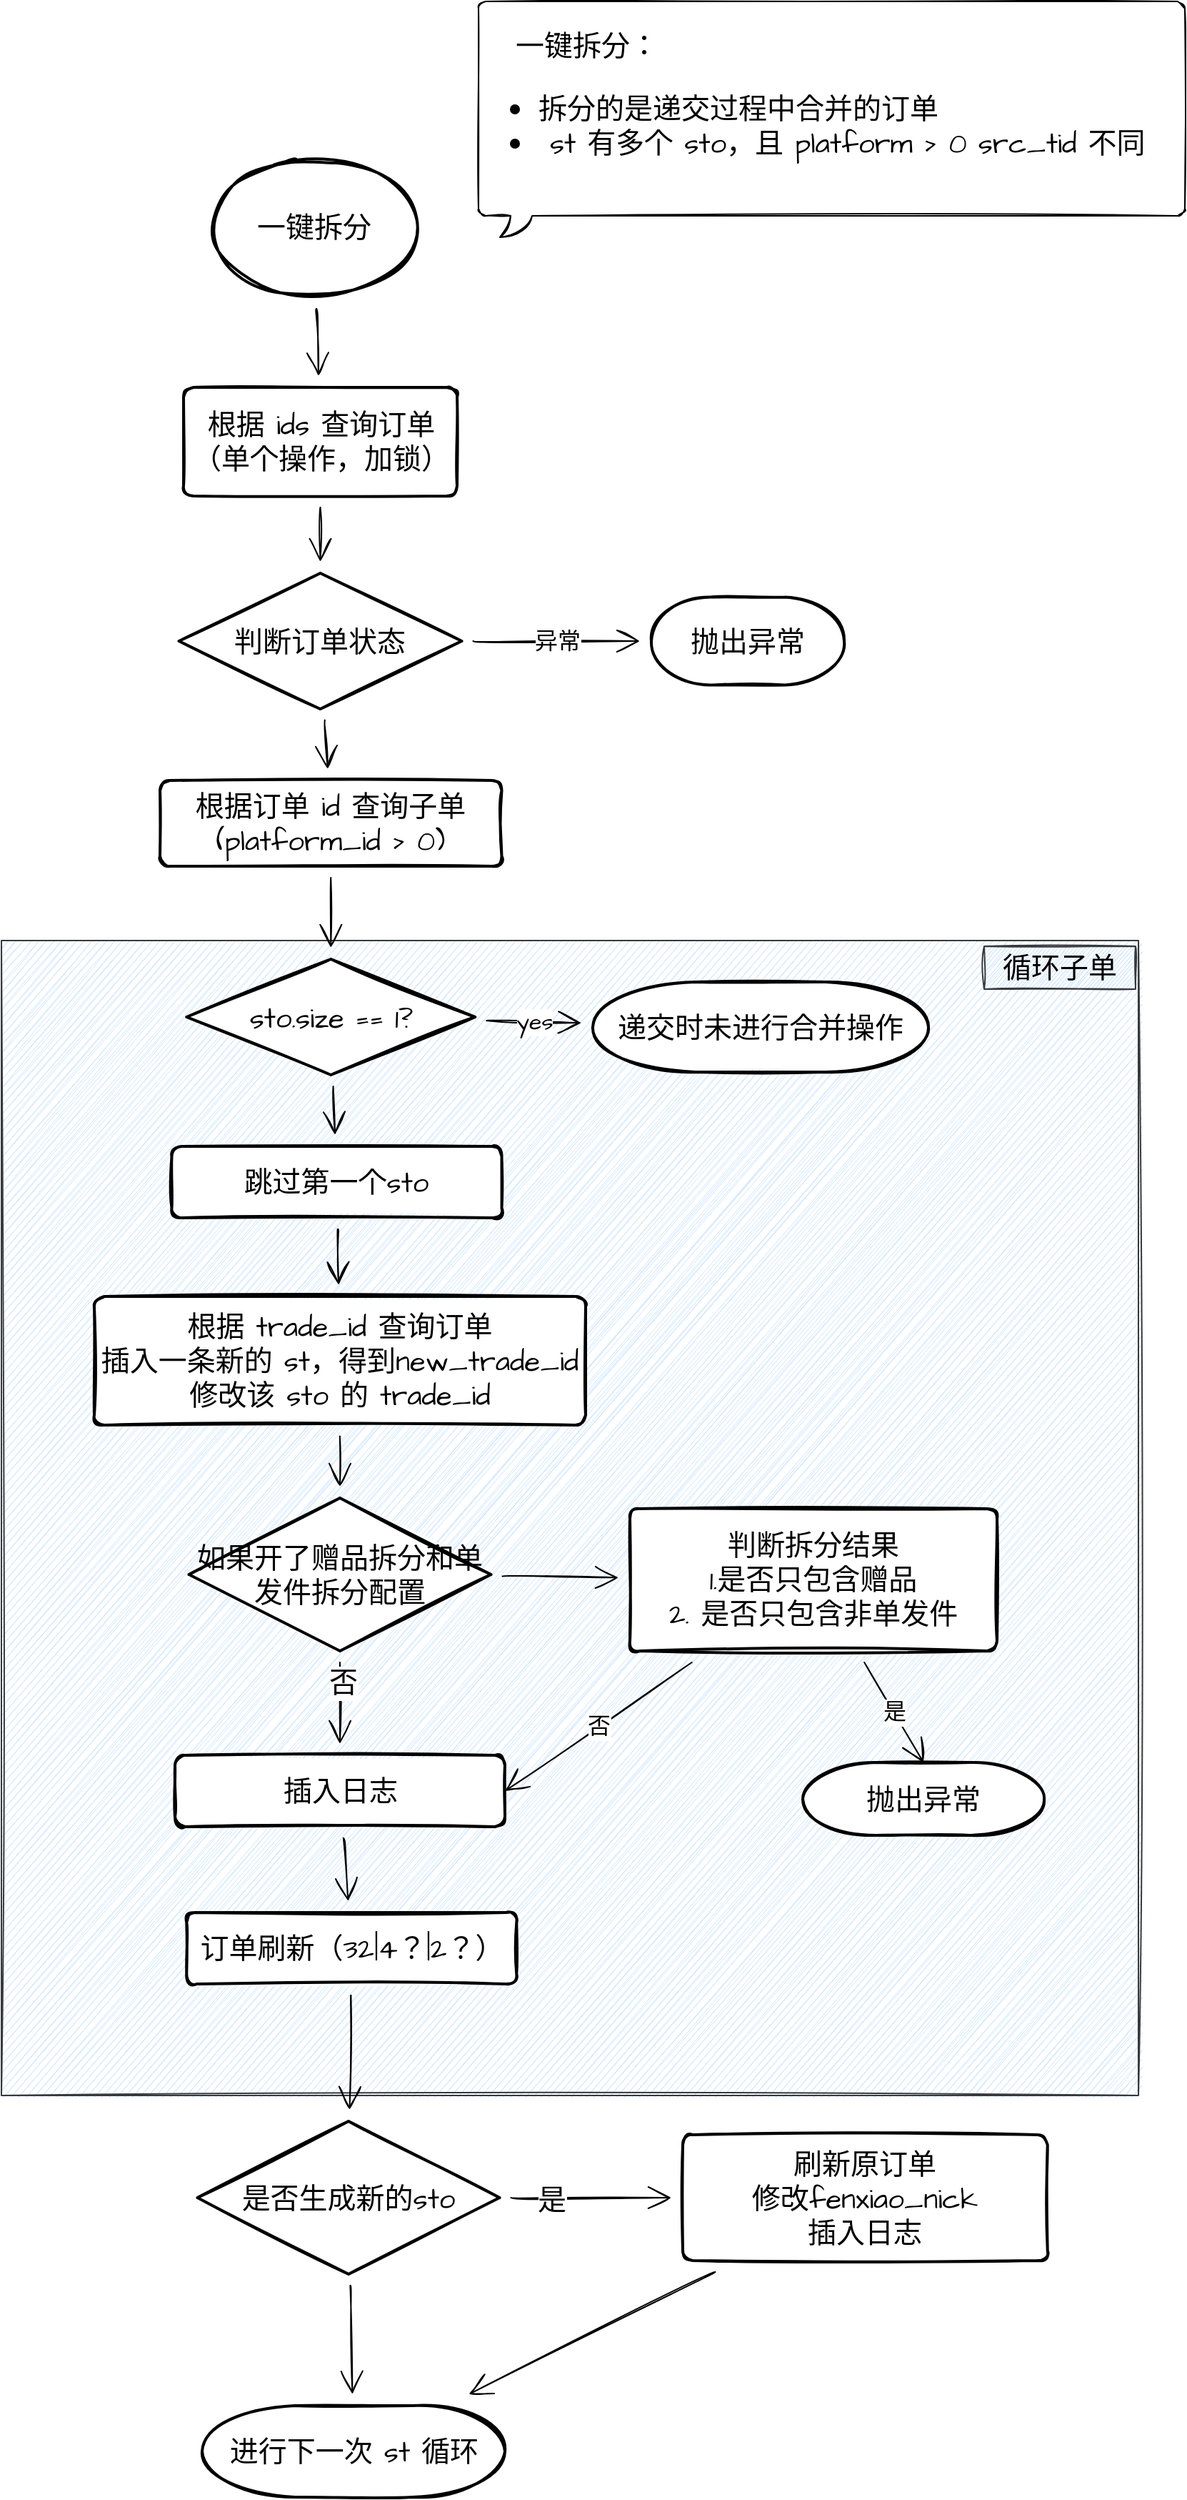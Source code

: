 <mxfile version="16.5.5" type="github">
  <diagram id="uhLY-ic7RiXZPrAS8pwG" name="第 1 页">
    <mxGraphModel dx="1902" dy="685" grid="0" gridSize="10" guides="1" tooltips="1" connect="1" arrows="1" fold="1" page="0" pageScale="1" pageWidth="827" pageHeight="1169" math="0" shadow="0">
      <root>
        <mxCell id="0" />
        <mxCell id="1" parent="0" />
        <mxCell id="Fv4V9yx8pxaX2ro8pe0i-17" value="" style="whiteSpace=wrap;html=1;sketch=1;hachureGap=4;fontFamily=Architects Daughter;fontSource=https%3A%2F%2Ffonts.googleapis.com%2Fcss%3Ffamily%3DArchitects%2BDaughter;fontSize=20;fillColor=#cce5ff;strokeColor=#36393d;" parent="1" vertex="1">
          <mxGeometry x="-124" y="678" width="796" height="808" as="geometry" />
        </mxCell>
        <mxCell id="Fv4V9yx8pxaX2ro8pe0i-11" value="" style="edgeStyle=none;curved=1;rounded=0;sketch=1;hachureGap=4;orthogonalLoop=1;jettySize=auto;html=1;fontFamily=Architects Daughter;fontSource=https%3A%2F%2Ffonts.googleapis.com%2Fcss%3Ffamily%3DArchitects%2BDaughter;fontSize=16;endArrow=open;startSize=14;endSize=14;sourcePerimeterSpacing=8;targetPerimeterSpacing=8;" parent="1" source="Fv4V9yx8pxaX2ro8pe0i-5" target="Fv4V9yx8pxaX2ro8pe0i-10" edge="1">
          <mxGeometry relative="1" as="geometry" />
        </mxCell>
        <mxCell id="Fv4V9yx8pxaX2ro8pe0i-5" value="根据 ids 查询订单&lt;br&gt;（单个操作，加锁）" style="rounded=1;whiteSpace=wrap;html=1;absoluteArcSize=1;arcSize=14;strokeWidth=2;sketch=1;hachureGap=4;fontFamily=Architects Daughter;fontSource=https%3A%2F%2Ffonts.googleapis.com%2Fcss%3Ffamily%3DArchitects%2BDaughter;fontSize=20;" parent="1" vertex="1">
          <mxGeometry x="3.5" y="291" width="191.5" height="76" as="geometry" />
        </mxCell>
        <mxCell id="Fv4V9yx8pxaX2ro8pe0i-7" value="" style="edgeStyle=none;curved=1;rounded=0;sketch=1;hachureGap=4;orthogonalLoop=1;jettySize=auto;html=1;fontFamily=Architects Daughter;fontSource=https%3A%2F%2Ffonts.googleapis.com%2Fcss%3Ffamily%3DArchitects%2BDaughter;fontSize=16;endArrow=open;startSize=14;endSize=14;sourcePerimeterSpacing=8;targetPerimeterSpacing=8;" parent="1" source="Fv4V9yx8pxaX2ro8pe0i-6" target="Fv4V9yx8pxaX2ro8pe0i-5" edge="1">
          <mxGeometry relative="1" as="geometry" />
        </mxCell>
        <mxCell id="Fv4V9yx8pxaX2ro8pe0i-6" value="一键拆分" style="strokeWidth=2;html=1;shape=mxgraph.flowchart.start_2;whiteSpace=wrap;sketch=1;hachureGap=4;fontFamily=Architects Daughter;fontSource=https%3A%2F%2Ffonts.googleapis.com%2Fcss%3Ffamily%3DArchitects%2BDaughter;fontSize=20;" parent="1" vertex="1">
          <mxGeometry x="20" y="130" width="150" height="98" as="geometry" />
        </mxCell>
        <mxCell id="Fv4V9yx8pxaX2ro8pe0i-14" value="异常" style="edgeStyle=none;curved=1;rounded=0;sketch=1;hachureGap=4;orthogonalLoop=1;jettySize=auto;html=1;fontFamily=Architects Daughter;fontSource=https%3A%2F%2Ffonts.googleapis.com%2Fcss%3Ffamily%3DArchitects%2BDaughter;fontSize=16;endArrow=open;startSize=14;endSize=14;sourcePerimeterSpacing=8;targetPerimeterSpacing=8;" parent="1" source="Fv4V9yx8pxaX2ro8pe0i-10" target="Fv4V9yx8pxaX2ro8pe0i-12" edge="1">
          <mxGeometry relative="1" as="geometry" />
        </mxCell>
        <mxCell id="Fv4V9yx8pxaX2ro8pe0i-16" value="" style="edgeStyle=none;curved=1;rounded=0;sketch=1;hachureGap=4;orthogonalLoop=1;jettySize=auto;html=1;fontFamily=Architects Daughter;fontSource=https%3A%2F%2Ffonts.googleapis.com%2Fcss%3Ffamily%3DArchitects%2BDaughter;fontSize=16;endArrow=open;startSize=14;endSize=14;sourcePerimeterSpacing=8;targetPerimeterSpacing=8;" parent="1" source="Fv4V9yx8pxaX2ro8pe0i-10" target="Fv4V9yx8pxaX2ro8pe0i-15" edge="1">
          <mxGeometry relative="1" as="geometry" />
        </mxCell>
        <mxCell id="Fv4V9yx8pxaX2ro8pe0i-10" value="判断订单状态" style="strokeWidth=2;html=1;shape=mxgraph.flowchart.decision;whiteSpace=wrap;sketch=1;hachureGap=4;fontFamily=Architects Daughter;fontSource=https%3A%2F%2Ffonts.googleapis.com%2Fcss%3Ffamily%3DArchitects%2BDaughter;fontSize=20;" parent="1" vertex="1">
          <mxGeometry x="0.25" y="421" width="198" height="95" as="geometry" />
        </mxCell>
        <mxCell id="Fv4V9yx8pxaX2ro8pe0i-12" value="抛出异常" style="strokeWidth=2;html=1;shape=mxgraph.flowchart.terminator;whiteSpace=wrap;sketch=1;hachureGap=4;fontFamily=Architects Daughter;fontSource=https%3A%2F%2Ffonts.googleapis.com%2Fcss%3Ffamily%3DArchitects%2BDaughter;fontSize=20;" parent="1" vertex="1">
          <mxGeometry x="331" y="437.75" width="135" height="61.5" as="geometry" />
        </mxCell>
        <mxCell id="Fv4V9yx8pxaX2ro8pe0i-21" value="" style="edgeStyle=none;curved=1;rounded=0;sketch=1;hachureGap=4;orthogonalLoop=1;jettySize=auto;html=1;fontFamily=Architects Daughter;fontSource=https%3A%2F%2Ffonts.googleapis.com%2Fcss%3Ffamily%3DArchitects%2BDaughter;fontSize=16;endArrow=open;startSize=14;endSize=14;sourcePerimeterSpacing=8;targetPerimeterSpacing=8;" parent="1" source="Fv4V9yx8pxaX2ro8pe0i-15" target="Fv4V9yx8pxaX2ro8pe0i-20" edge="1">
          <mxGeometry relative="1" as="geometry" />
        </mxCell>
        <mxCell id="Fv4V9yx8pxaX2ro8pe0i-15" value="根据订单 id 查询子单&lt;br&gt;(platform_id &amp;gt; 0)" style="rounded=1;whiteSpace=wrap;html=1;absoluteArcSize=1;arcSize=14;strokeWidth=2;sketch=1;hachureGap=4;fontFamily=Architects Daughter;fontSource=https%3A%2F%2Ffonts.googleapis.com%2Fcss%3Ffamily%3DArchitects%2BDaughter;fontSize=20;" parent="1" vertex="1">
          <mxGeometry x="-13" y="566" width="239.25" height="60" as="geometry" />
        </mxCell>
        <mxCell id="Fv4V9yx8pxaX2ro8pe0i-18" value="循环子单" style="text;html=1;strokeColor=#36393d;fillColor=#cce5ff;align=center;verticalAlign=middle;whiteSpace=wrap;rounded=0;sketch=1;hachureGap=4;fontFamily=Architects Daughter;fontSource=https%3A%2F%2Ffonts.googleapis.com%2Fcss%3Ffamily%3DArchitects%2BDaughter;fontSize=20;" parent="1" vertex="1">
          <mxGeometry x="564" y="682" width="106" height="30" as="geometry" />
        </mxCell>
        <mxCell id="Fv4V9yx8pxaX2ro8pe0i-23" value="yes" style="edgeStyle=none;curved=1;rounded=0;sketch=1;hachureGap=4;orthogonalLoop=1;jettySize=auto;html=1;fontFamily=Architects Daughter;fontSource=https%3A%2F%2Ffonts.googleapis.com%2Fcss%3Ffamily%3DArchitects%2BDaughter;fontSize=16;endArrow=open;startSize=14;endSize=14;sourcePerimeterSpacing=8;targetPerimeterSpacing=8;" parent="1" source="Fv4V9yx8pxaX2ro8pe0i-20" target="Fv4V9yx8pxaX2ro8pe0i-22" edge="1">
          <mxGeometry relative="1" as="geometry" />
        </mxCell>
        <mxCell id="Fv4V9yx8pxaX2ro8pe0i-25" value="" style="edgeStyle=none;curved=1;rounded=0;sketch=1;hachureGap=4;orthogonalLoop=1;jettySize=auto;html=1;fontFamily=Architects Daughter;fontSource=https%3A%2F%2Ffonts.googleapis.com%2Fcss%3Ffamily%3DArchitects%2BDaughter;fontSize=16;endArrow=open;startSize=14;endSize=14;sourcePerimeterSpacing=8;targetPerimeterSpacing=8;" parent="1" source="Fv4V9yx8pxaX2ro8pe0i-20" target="Fv4V9yx8pxaX2ro8pe0i-24" edge="1">
          <mxGeometry relative="1" as="geometry" />
        </mxCell>
        <mxCell id="Fv4V9yx8pxaX2ro8pe0i-20" value="sto.size == 1?" style="strokeWidth=2;html=1;shape=mxgraph.flowchart.decision;whiteSpace=wrap;sketch=1;hachureGap=4;fontFamily=Architects Daughter;fontSource=https%3A%2F%2Ffonts.googleapis.com%2Fcss%3Ffamily%3DArchitects%2BDaughter;fontSize=20;" parent="1" vertex="1">
          <mxGeometry x="5.63" y="691" width="202" height="81" as="geometry" />
        </mxCell>
        <mxCell id="Fv4V9yx8pxaX2ro8pe0i-22" value="递交时未进行合并操作" style="strokeWidth=2;html=1;shape=mxgraph.flowchart.terminator;whiteSpace=wrap;sketch=1;hachureGap=4;fontFamily=Architects Daughter;fontSource=https%3A%2F%2Ffonts.googleapis.com%2Fcss%3Ffamily%3DArchitects%2BDaughter;fontSize=20;" parent="1" vertex="1">
          <mxGeometry x="290" y="707" width="235" height="63" as="geometry" />
        </mxCell>
        <mxCell id="Fv4V9yx8pxaX2ro8pe0i-27" value="" style="edgeStyle=none;curved=1;rounded=0;sketch=1;hachureGap=4;orthogonalLoop=1;jettySize=auto;html=1;fontFamily=Architects Daughter;fontSource=https%3A%2F%2Ffonts.googleapis.com%2Fcss%3Ffamily%3DArchitects%2BDaughter;fontSize=16;endArrow=open;startSize=14;endSize=14;sourcePerimeterSpacing=8;targetPerimeterSpacing=8;" parent="1" source="Fv4V9yx8pxaX2ro8pe0i-24" target="Fv4V9yx8pxaX2ro8pe0i-26" edge="1">
          <mxGeometry relative="1" as="geometry" />
        </mxCell>
        <mxCell id="Fv4V9yx8pxaX2ro8pe0i-24" value="跳过第一个sto" style="rounded=1;whiteSpace=wrap;html=1;absoluteArcSize=1;arcSize=14;strokeWidth=2;sketch=1;hachureGap=4;fontFamily=Architects Daughter;fontSource=https%3A%2F%2Ffonts.googleapis.com%2Fcss%3Ffamily%3DArchitects%2BDaughter;fontSize=20;" parent="1" vertex="1">
          <mxGeometry x="-4.75" y="822" width="231" height="50" as="geometry" />
        </mxCell>
        <mxCell id="Fv4V9yx8pxaX2ro8pe0i-29" value="" style="edgeStyle=none;curved=1;rounded=0;sketch=1;hachureGap=4;orthogonalLoop=1;jettySize=auto;html=1;fontFamily=Architects Daughter;fontSource=https%3A%2F%2Ffonts.googleapis.com%2Fcss%3Ffamily%3DArchitects%2BDaughter;fontSize=16;endArrow=open;startSize=14;endSize=14;sourcePerimeterSpacing=8;targetPerimeterSpacing=8;" parent="1" source="Fv4V9yx8pxaX2ro8pe0i-26" target="Fv4V9yx8pxaX2ro8pe0i-28" edge="1">
          <mxGeometry relative="1" as="geometry" />
        </mxCell>
        <mxCell id="Fv4V9yx8pxaX2ro8pe0i-26" value="根据 trade_id 查询订单&lt;br&gt;插入一条新的 st，得到new_trade_id&lt;br&gt;修改该 sto 的 trade_id" style="rounded=1;whiteSpace=wrap;html=1;absoluteArcSize=1;arcSize=14;strokeWidth=2;sketch=1;hachureGap=4;fontFamily=Architects Daughter;fontSource=https%3A%2F%2Ffonts.googleapis.com%2Fcss%3Ffamily%3DArchitects%2BDaughter;fontSize=20;" parent="1" vertex="1">
          <mxGeometry x="-59" y="927" width="344" height="90" as="geometry" />
        </mxCell>
        <mxCell id="Fv4V9yx8pxaX2ro8pe0i-31" value="" style="edgeStyle=none;curved=1;rounded=0;sketch=1;hachureGap=4;orthogonalLoop=1;jettySize=auto;html=1;fontFamily=Architects Daughter;fontSource=https%3A%2F%2Ffonts.googleapis.com%2Fcss%3Ffamily%3DArchitects%2BDaughter;fontSize=16;endArrow=open;startSize=14;endSize=14;sourcePerimeterSpacing=8;targetPerimeterSpacing=8;" parent="1" source="Fv4V9yx8pxaX2ro8pe0i-28" target="Fv4V9yx8pxaX2ro8pe0i-30" edge="1">
          <mxGeometry relative="1" as="geometry" />
        </mxCell>
        <mxCell id="Fv4V9yx8pxaX2ro8pe0i-34" value="否" style="edgeLabel;html=1;align=center;verticalAlign=middle;resizable=0;points=[];fontSize=20;fontFamily=Architects Daughter;" parent="Fv4V9yx8pxaX2ro8pe0i-31" vertex="1" connectable="0">
          <mxGeometry x="-0.517" y="2" relative="1" as="geometry">
            <mxPoint as="offset" />
          </mxGeometry>
        </mxCell>
        <mxCell id="Fv4V9yx8pxaX2ro8pe0i-37" value="" style="edgeStyle=none;curved=1;rounded=0;sketch=1;hachureGap=4;orthogonalLoop=1;jettySize=auto;html=1;fontFamily=Architects Daughter;fontSource=https%3A%2F%2Ffonts.googleapis.com%2Fcss%3Ffamily%3DArchitects%2BDaughter;fontSize=16;endArrow=open;startSize=14;endSize=14;sourcePerimeterSpacing=8;targetPerimeterSpacing=8;" parent="1" source="Fv4V9yx8pxaX2ro8pe0i-28" target="Fv4V9yx8pxaX2ro8pe0i-36" edge="1">
          <mxGeometry relative="1" as="geometry" />
        </mxCell>
        <mxCell id="Fv4V9yx8pxaX2ro8pe0i-28" value="如果开了赠品拆分和单发件拆分配置" style="strokeWidth=2;html=1;shape=mxgraph.flowchart.decision;whiteSpace=wrap;sketch=1;hachureGap=4;fontFamily=Architects Daughter;fontSource=https%3A%2F%2Ffonts.googleapis.com%2Fcss%3Ffamily%3DArchitects%2BDaughter;fontSize=20;" parent="1" vertex="1">
          <mxGeometry x="7.25" y="1068" width="211.5" height="107" as="geometry" />
        </mxCell>
        <mxCell id="Fv4V9yx8pxaX2ro8pe0i-33" value="" style="edgeStyle=none;curved=1;rounded=0;sketch=1;hachureGap=4;orthogonalLoop=1;jettySize=auto;html=1;fontFamily=Architects Daughter;fontSource=https%3A%2F%2Ffonts.googleapis.com%2Fcss%3Ffamily%3DArchitects%2BDaughter;fontSize=16;endArrow=open;startSize=14;endSize=14;sourcePerimeterSpacing=8;targetPerimeterSpacing=8;" parent="1" source="Fv4V9yx8pxaX2ro8pe0i-30" target="Fv4V9yx8pxaX2ro8pe0i-32" edge="1">
          <mxGeometry relative="1" as="geometry" />
        </mxCell>
        <mxCell id="Fv4V9yx8pxaX2ro8pe0i-30" value="插入日志" style="rounded=1;whiteSpace=wrap;html=1;absoluteArcSize=1;arcSize=14;strokeWidth=2;sketch=1;hachureGap=4;fontFamily=Architects Daughter;fontSource=https%3A%2F%2Ffonts.googleapis.com%2Fcss%3Ffamily%3DArchitects%2BDaughter;fontSize=20;" parent="1" vertex="1">
          <mxGeometry x="-2.5" y="1248" width="231" height="50" as="geometry" />
        </mxCell>
        <mxCell id="Fv4V9yx8pxaX2ro8pe0i-49" value="" style="edgeStyle=none;curved=1;rounded=0;sketch=1;hachureGap=4;orthogonalLoop=1;jettySize=auto;html=1;fontFamily=Architects Daughter;fontSource=https%3A%2F%2Ffonts.googleapis.com%2Fcss%3Ffamily%3DArchitects%2BDaughter;fontSize=16;endArrow=open;startSize=14;endSize=14;sourcePerimeterSpacing=8;targetPerimeterSpacing=8;" parent="1" source="Fv4V9yx8pxaX2ro8pe0i-32" target="Fv4V9yx8pxaX2ro8pe0i-43" edge="1">
          <mxGeometry relative="1" as="geometry" />
        </mxCell>
        <mxCell id="Fv4V9yx8pxaX2ro8pe0i-32" value="订单刷新（32|4？|2？）" style="rounded=1;whiteSpace=wrap;html=1;absoluteArcSize=1;arcSize=14;strokeWidth=2;sketch=1;hachureGap=4;fontFamily=Architects Daughter;fontSource=https%3A%2F%2Ffonts.googleapis.com%2Fcss%3Ffamily%3DArchitects%2BDaughter;fontSize=20;" parent="1" vertex="1">
          <mxGeometry x="5.63" y="1358" width="231" height="50" as="geometry" />
        </mxCell>
        <mxCell id="Fv4V9yx8pxaX2ro8pe0i-38" value="否" style="edgeStyle=none;curved=1;rounded=0;sketch=1;hachureGap=4;orthogonalLoop=1;jettySize=auto;html=1;fontFamily=Architects Daughter;fontSource=https%3A%2F%2Ffonts.googleapis.com%2Fcss%3Ffamily%3DArchitects%2BDaughter;fontSize=16;endArrow=open;startSize=14;endSize=14;sourcePerimeterSpacing=8;targetPerimeterSpacing=8;entryX=1;entryY=0.5;entryDx=0;entryDy=0;" parent="1" source="Fv4V9yx8pxaX2ro8pe0i-36" target="Fv4V9yx8pxaX2ro8pe0i-30" edge="1">
          <mxGeometry relative="1" as="geometry">
            <Array as="points">
              <mxPoint x="293" y="1228" />
            </Array>
          </mxGeometry>
        </mxCell>
        <mxCell id="Fv4V9yx8pxaX2ro8pe0i-41" value="是" style="edgeStyle=none;curved=1;rounded=0;sketch=1;hachureGap=4;orthogonalLoop=1;jettySize=auto;html=1;entryX=0.5;entryY=0;entryDx=0;entryDy=0;entryPerimeter=0;fontFamily=Architects Daughter;fontSource=https%3A%2F%2Ffonts.googleapis.com%2Fcss%3Ffamily%3DArchitects%2BDaughter;fontSize=16;endArrow=open;startSize=14;endSize=14;sourcePerimeterSpacing=8;targetPerimeterSpacing=8;" parent="1" source="Fv4V9yx8pxaX2ro8pe0i-36" target="Fv4V9yx8pxaX2ro8pe0i-40" edge="1">
          <mxGeometry relative="1" as="geometry">
            <Array as="points">
              <mxPoint x="498" y="1212" />
            </Array>
          </mxGeometry>
        </mxCell>
        <mxCell id="Fv4V9yx8pxaX2ro8pe0i-36" value="判断拆分结果&lt;br&gt;1.是否只包含赠品&lt;br&gt;2. 是否只包含非单发件" style="rounded=1;whiteSpace=wrap;html=1;absoluteArcSize=1;arcSize=14;strokeWidth=2;sketch=1;hachureGap=4;fontFamily=Architects Daughter;fontSource=https%3A%2F%2Ffonts.googleapis.com%2Fcss%3Ffamily%3DArchitects%2BDaughter;fontSize=20;" parent="1" vertex="1">
          <mxGeometry x="316" y="1075.5" width="257" height="99.5" as="geometry" />
        </mxCell>
        <mxCell id="Fv4V9yx8pxaX2ro8pe0i-40" value="抛出异常" style="strokeWidth=2;html=1;shape=mxgraph.flowchart.terminator;whiteSpace=wrap;sketch=1;hachureGap=4;fontFamily=Architects Daughter;fontSource=https%3A%2F%2Ffonts.googleapis.com%2Fcss%3Ffamily%3DArchitects%2BDaughter;fontSize=20;" parent="1" vertex="1">
          <mxGeometry x="437" y="1253" width="169" height="51" as="geometry" />
        </mxCell>
        <mxCell id="Fv4V9yx8pxaX2ro8pe0i-48" style="edgeStyle=none;curved=1;rounded=0;sketch=1;hachureGap=4;orthogonalLoop=1;jettySize=auto;html=1;fontFamily=Architects Daughter;fontSource=https%3A%2F%2Ffonts.googleapis.com%2Fcss%3Ffamily%3DArchitects%2BDaughter;fontSize=16;endArrow=open;startSize=14;endSize=14;sourcePerimeterSpacing=8;targetPerimeterSpacing=8;" parent="1" source="Fv4V9yx8pxaX2ro8pe0i-42" target="Fv4V9yx8pxaX2ro8pe0i-46" edge="1">
          <mxGeometry relative="1" as="geometry" />
        </mxCell>
        <mxCell id="Fv4V9yx8pxaX2ro8pe0i-42" value="刷新原订单&lt;br&gt;修改fenxiao_nick&lt;br&gt;插入日志" style="rounded=1;whiteSpace=wrap;html=1;absoluteArcSize=1;arcSize=14;strokeWidth=2;sketch=1;hachureGap=4;fontFamily=Architects Daughter;fontSource=https%3A%2F%2Ffonts.googleapis.com%2Fcss%3Ffamily%3DArchitects%2BDaughter;fontSize=20;" parent="1" vertex="1">
          <mxGeometry x="353" y="1513.5" width="255.37" height="88" as="geometry" />
        </mxCell>
        <mxCell id="Fv4V9yx8pxaX2ro8pe0i-44" value="" style="edgeStyle=none;curved=1;rounded=0;sketch=1;hachureGap=4;orthogonalLoop=1;jettySize=auto;html=1;fontFamily=Architects Daughter;fontSource=https%3A%2F%2Ffonts.googleapis.com%2Fcss%3Ffamily%3DArchitects%2BDaughter;fontSize=16;endArrow=open;startSize=14;endSize=14;sourcePerimeterSpacing=8;targetPerimeterSpacing=8;" parent="1" source="Fv4V9yx8pxaX2ro8pe0i-43" target="Fv4V9yx8pxaX2ro8pe0i-42" edge="1">
          <mxGeometry relative="1" as="geometry" />
        </mxCell>
        <mxCell id="Fv4V9yx8pxaX2ro8pe0i-45" value="是" style="edgeLabel;html=1;align=center;verticalAlign=middle;resizable=0;points=[];fontSize=20;fontFamily=Architects Daughter;" parent="Fv4V9yx8pxaX2ro8pe0i-44" vertex="1" connectable="0">
          <mxGeometry x="-0.506" y="-1" relative="1" as="geometry">
            <mxPoint as="offset" />
          </mxGeometry>
        </mxCell>
        <mxCell id="Fv4V9yx8pxaX2ro8pe0i-47" value="" style="edgeStyle=none;curved=1;rounded=0;sketch=1;hachureGap=4;orthogonalLoop=1;jettySize=auto;html=1;fontFamily=Architects Daughter;fontSource=https%3A%2F%2Ffonts.googleapis.com%2Fcss%3Ffamily%3DArchitects%2BDaughter;fontSize=16;endArrow=open;startSize=14;endSize=14;sourcePerimeterSpacing=8;targetPerimeterSpacing=8;" parent="1" source="Fv4V9yx8pxaX2ro8pe0i-43" target="Fv4V9yx8pxaX2ro8pe0i-46" edge="1">
          <mxGeometry relative="1" as="geometry" />
        </mxCell>
        <mxCell id="Fv4V9yx8pxaX2ro8pe0i-43" value="是否生成新的sto" style="strokeWidth=2;html=1;shape=mxgraph.flowchart.decision;whiteSpace=wrap;sketch=1;hachureGap=4;fontFamily=Architects Daughter;fontSource=https%3A%2F%2Ffonts.googleapis.com%2Fcss%3Ffamily%3DArchitects%2BDaughter;fontSize=20;" parent="1" vertex="1">
          <mxGeometry x="13.25" y="1504" width="211.5" height="107" as="geometry" />
        </mxCell>
        <mxCell id="Fv4V9yx8pxaX2ro8pe0i-46" value="进行下一次 st 循环" style="strokeWidth=2;html=1;shape=mxgraph.flowchart.terminator;whiteSpace=wrap;sketch=1;hachureGap=4;fontFamily=Architects Daughter;fontSource=https%3A%2F%2Ffonts.googleapis.com%2Fcss%3Ffamily%3DArchitects%2BDaughter;fontSize=20;" parent="1" vertex="1">
          <mxGeometry x="16.5" y="1703" width="212" height="64" as="geometry" />
        </mxCell>
        <mxCell id="tX9zb52U9kyokE4BV2hg-9" value="&amp;nbsp; &amp;nbsp;一键拆分：&lt;br&gt;&lt;ul&gt;&lt;li&gt;拆分的是递交过程中合并的订单&lt;/li&gt;&lt;li&gt;&amp;nbsp;st 有多个 sto，且 platform &amp;gt; 0 src_tid 不同&lt;/li&gt;&lt;/ul&gt;" style="whiteSpace=wrap;html=1;shape=mxgraph.basic.roundRectCallout;dx=30;dy=15;size=5;boundedLbl=1;rounded=1;shadow=0;sketch=1;hachureGap=4;fontFamily=Architects Daughter;fontSource=https%3A%2F%2Ffonts.googleapis.com%2Fcss%3Ffamily%3DArchitects%2BDaughter;fontSize=20;align=left;" vertex="1" parent="1">
          <mxGeometry x="210" y="21" width="494.5" height="165" as="geometry" />
        </mxCell>
      </root>
    </mxGraphModel>
  </diagram>
</mxfile>
